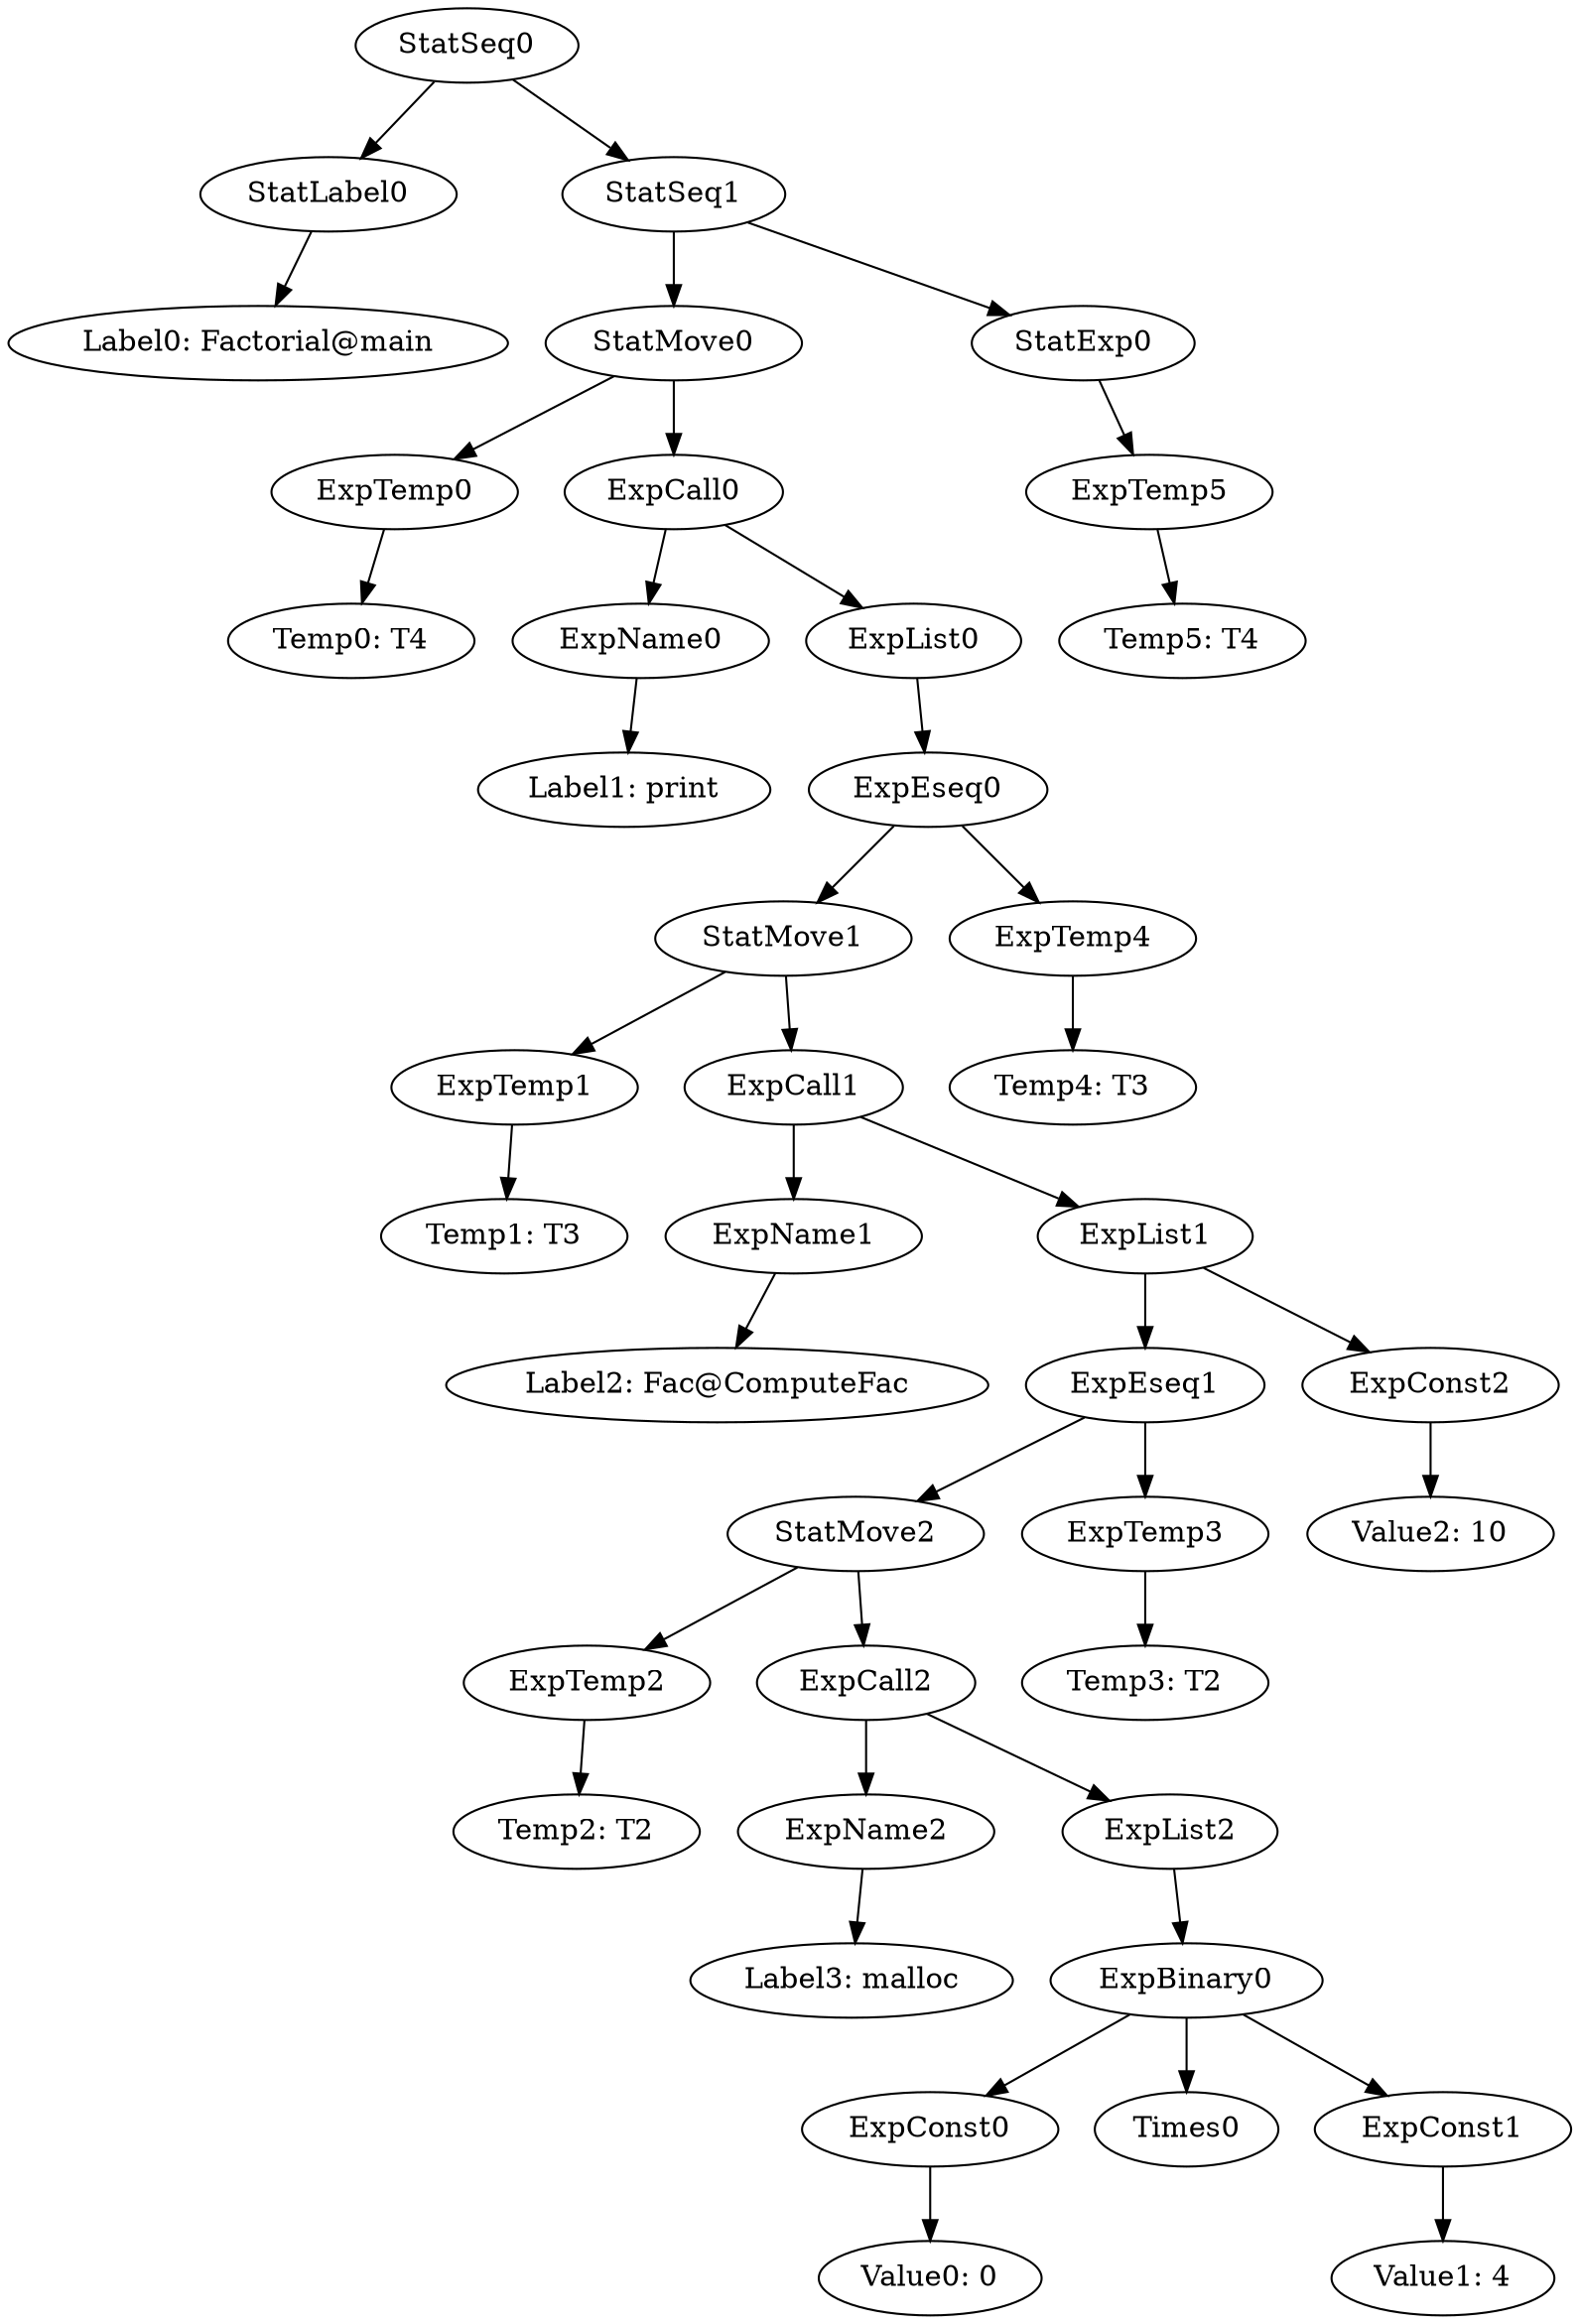 digraph {
	ordering = out;
	StatExp0 -> ExpTemp5;
	ExpList0 -> ExpEseq0;
	ExpTemp4 -> "Temp4: T3";
	ExpEseq0 -> StatMove1;
	ExpEseq0 -> ExpTemp4;
	ExpName1 -> "Label2: Fac@ComputeFac";
	StatMove1 -> ExpTemp1;
	StatMove1 -> ExpCall1;
	StatSeq1 -> StatMove0;
	StatSeq1 -> StatExp0;
	ExpConst1 -> "Value1: 4";
	ExpList1 -> ExpEseq1;
	ExpList1 -> ExpConst2;
	ExpCall0 -> ExpName0;
	ExpCall0 -> ExpList0;
	ExpName0 -> "Label1: print";
	StatLabel0 -> "Label0: Factorial@main";
	ExpTemp3 -> "Temp3: T2";
	ExpTemp0 -> "Temp0: T4";
	ExpList2 -> ExpBinary0;
	ExpCall1 -> ExpName1;
	ExpCall1 -> ExpList1;
	ExpTemp2 -> "Temp2: T2";
	StatMove2 -> ExpTemp2;
	StatMove2 -> ExpCall2;
	ExpTemp5 -> "Temp5: T4";
	ExpTemp1 -> "Temp1: T3";
	StatSeq0 -> StatLabel0;
	StatSeq0 -> StatSeq1;
	ExpName2 -> "Label3: malloc";
	ExpConst0 -> "Value0: 0";
	ExpBinary0 -> ExpConst0;
	ExpBinary0 -> Times0;
	ExpBinary0 -> ExpConst1;
	StatMove0 -> ExpTemp0;
	StatMove0 -> ExpCall0;
	ExpEseq1 -> StatMove2;
	ExpEseq1 -> ExpTemp3;
	ExpCall2 -> ExpName2;
	ExpCall2 -> ExpList2;
	ExpConst2 -> "Value2: 10";
}

